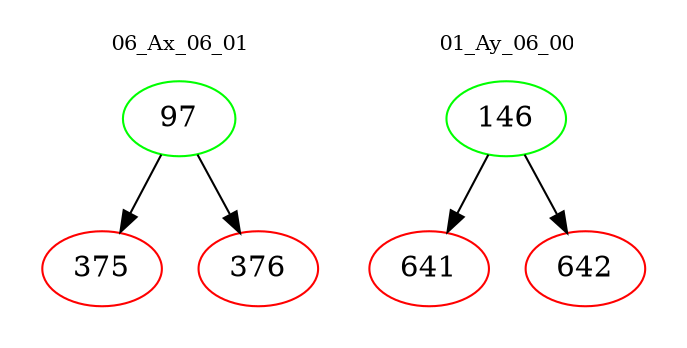 digraph{
subgraph cluster_0 {
color = white
label = "06_Ax_06_01";
fontsize=10;
T0_97 [label="97", color="green"]
T0_97 -> T0_375 [color="black"]
T0_375 [label="375", color="red"]
T0_97 -> T0_376 [color="black"]
T0_376 [label="376", color="red"]
}
subgraph cluster_1 {
color = white
label = "01_Ay_06_00";
fontsize=10;
T1_146 [label="146", color="green"]
T1_146 -> T1_641 [color="black"]
T1_641 [label="641", color="red"]
T1_146 -> T1_642 [color="black"]
T1_642 [label="642", color="red"]
}
}

